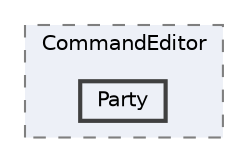 digraph "C:/Users/むずでょ/Documents/Unity Projects/RMU-1-00-00-Research-Project/Assets/RPGMaker/Codebase/Editor/MapEditor/Component/CommandEditor/Party"
{
 // LATEX_PDF_SIZE
  bgcolor="transparent";
  edge [fontname=Helvetica,fontsize=10,labelfontname=Helvetica,labelfontsize=10];
  node [fontname=Helvetica,fontsize=10,shape=box,height=0.2,width=0.4];
  compound=true
  subgraph clusterdir_ac960a7fa68eb9dd7d373f2f7bf6603b {
    graph [ bgcolor="#edf0f7", pencolor="grey50", label="CommandEditor", fontname=Helvetica,fontsize=10 style="filled,dashed", URL="dir_ac960a7fa68eb9dd7d373f2f7bf6603b.html",tooltip=""]
  dir_8ef9950912b344881cbd8a11be6fbf3f [label="Party", fillcolor="#edf0f7", color="grey25", style="filled,bold", URL="dir_8ef9950912b344881cbd8a11be6fbf3f.html",tooltip=""];
  }
}
